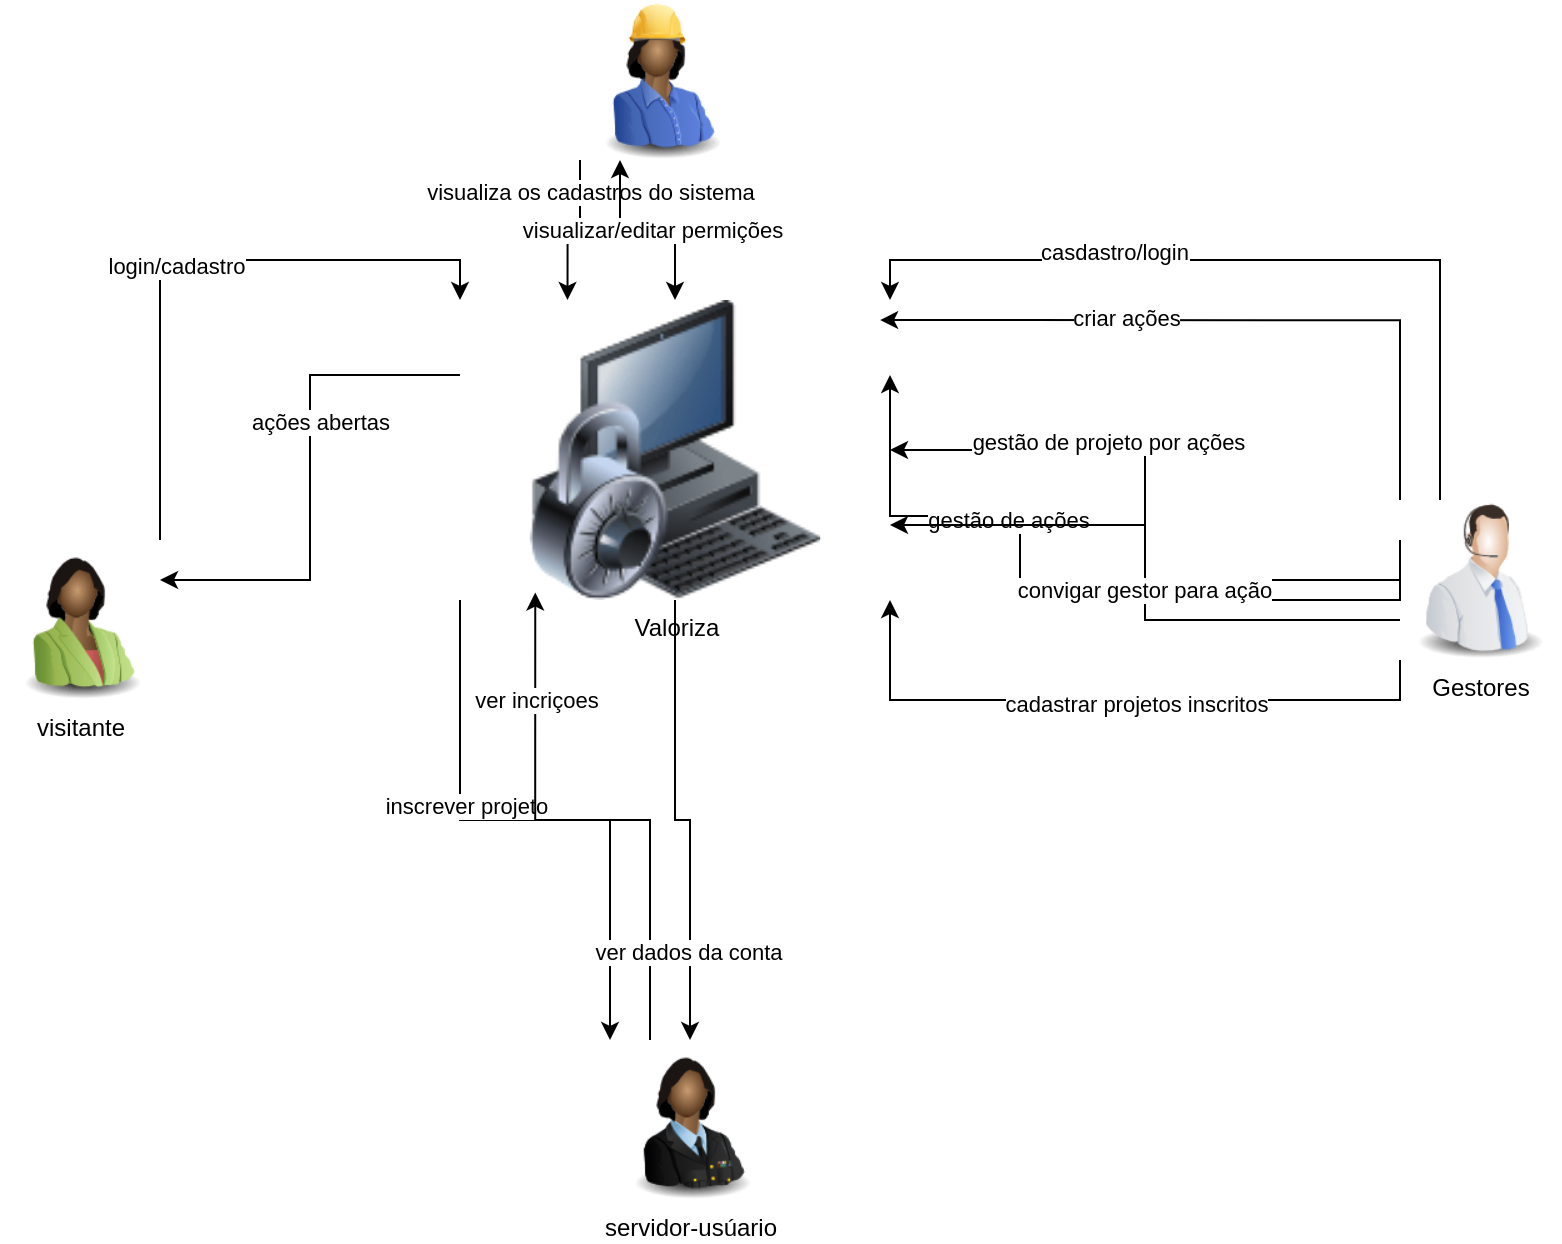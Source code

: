 <mxfile version="21.5.2" type="github">
  <diagram name="Page-1" id="FnSYKFYKJIk9WponfiXa">
    <mxGraphModel dx="1114" dy="584" grid="1" gridSize="10" guides="1" tooltips="1" connect="1" arrows="1" fold="1" page="1" pageScale="1" pageWidth="850" pageHeight="1100" math="0" shadow="0">
      <root>
        <mxCell id="0" />
        <mxCell id="1" parent="0" />
        <mxCell id="UZNenfd3J_JizV1olEOe-1" value="Valoriza" style="image;html=1;image=img/lib/clip_art/computers/Secure_System_128x128.png" parent="1" vertex="1">
          <mxGeometry x="310" y="150" width="215" height="150" as="geometry" />
        </mxCell>
        <mxCell id="UZNenfd3J_JizV1olEOe-19" style="edgeStyle=orthogonalEdgeStyle;rounded=0;orthogonalLoop=1;jettySize=auto;html=1;exitX=0;exitY=1;exitDx=0;exitDy=0;entryX=0.25;entryY=0;entryDx=0;entryDy=0;" parent="1" source="UZNenfd3J_JizV1olEOe-2" target="UZNenfd3J_JizV1olEOe-1" edge="1">
          <mxGeometry relative="1" as="geometry" />
        </mxCell>
        <mxCell id="UZNenfd3J_JizV1olEOe-20" value="&lt;font style=&quot;vertical-align: inherit;&quot;&gt;&lt;font style=&quot;vertical-align: inherit;&quot;&gt;visualiza os cadastros do sistema&lt;/font&gt;&lt;/font&gt;" style="edgeLabel;html=1;align=center;verticalAlign=middle;resizable=0;points=[];" parent="UZNenfd3J_JizV1olEOe-19" vertex="1" connectable="0">
          <mxGeometry x="-0.588" y="5" relative="1" as="geometry">
            <mxPoint as="offset" />
          </mxGeometry>
        </mxCell>
        <mxCell id="UZNenfd3J_JizV1olEOe-21" style="edgeStyle=orthogonalEdgeStyle;rounded=0;orthogonalLoop=1;jettySize=auto;html=1;exitX=0.25;exitY=1;exitDx=0;exitDy=0;entryX=0.5;entryY=0;entryDx=0;entryDy=0;startArrow=classic;startFill=1;" parent="1" source="UZNenfd3J_JizV1olEOe-2" target="UZNenfd3J_JizV1olEOe-1" edge="1">
          <mxGeometry relative="1" as="geometry" />
        </mxCell>
        <mxCell id="UZNenfd3J_JizV1olEOe-22" value="visualizar/editar permições" style="edgeLabel;html=1;align=center;verticalAlign=middle;resizable=0;points=[];" parent="UZNenfd3J_JizV1olEOe-21" vertex="1" connectable="0">
          <mxGeometry x="0.035" relative="1" as="geometry">
            <mxPoint as="offset" />
          </mxGeometry>
        </mxCell>
        <mxCell id="UZNenfd3J_JizV1olEOe-2" value="" style="image;html=1;image=img/lib/clip_art/people/Construction_Worker_Woman_Black_128x128.png" parent="1" vertex="1">
          <mxGeometry x="370" width="80" height="80" as="geometry" />
        </mxCell>
        <mxCell id="UZNenfd3J_JizV1olEOe-13" style="edgeStyle=orthogonalEdgeStyle;rounded=0;orthogonalLoop=1;jettySize=auto;html=1;exitX=0;exitY=0;exitDx=0;exitDy=0;entryX=0;entryY=1;entryDx=0;entryDy=0;startArrow=classic;startFill=1;endArrow=none;endFill=0;" parent="1" source="UZNenfd3J_JizV1olEOe-4" target="UZNenfd3J_JizV1olEOe-1" edge="1">
          <mxGeometry relative="1" as="geometry" />
        </mxCell>
        <mxCell id="UZNenfd3J_JizV1olEOe-16" value="&lt;font style=&quot;vertical-align: inherit;&quot;&gt;&lt;font style=&quot;vertical-align: inherit;&quot;&gt;inscrever projeto&lt;/font&gt;&lt;/font&gt;" style="edgeLabel;html=1;align=center;verticalAlign=middle;resizable=0;points=[];" parent="UZNenfd3J_JizV1olEOe-13" vertex="1" connectable="0">
          <mxGeometry x="0.3" y="-3" relative="1" as="geometry">
            <mxPoint as="offset" />
          </mxGeometry>
        </mxCell>
        <mxCell id="UZNenfd3J_JizV1olEOe-14" style="edgeStyle=orthogonalEdgeStyle;rounded=0;orthogonalLoop=1;jettySize=auto;html=1;exitX=0.25;exitY=0;exitDx=0;exitDy=0;entryX=0.175;entryY=0.975;entryDx=0;entryDy=0;entryPerimeter=0;" parent="1" source="UZNenfd3J_JizV1olEOe-4" target="UZNenfd3J_JizV1olEOe-1" edge="1">
          <mxGeometry relative="1" as="geometry" />
        </mxCell>
        <mxCell id="UZNenfd3J_JizV1olEOe-17" value="&lt;font style=&quot;vertical-align: inherit;&quot;&gt;&lt;font style=&quot;vertical-align: inherit;&quot;&gt;ver incriçoes&lt;/font&gt;&lt;/font&gt;" style="edgeLabel;html=1;align=center;verticalAlign=middle;resizable=0;points=[];" parent="UZNenfd3J_JizV1olEOe-14" vertex="1" connectable="0">
          <mxGeometry x="0.618" relative="1" as="geometry">
            <mxPoint as="offset" />
          </mxGeometry>
        </mxCell>
        <mxCell id="UZNenfd3J_JizV1olEOe-15" style="edgeStyle=orthogonalEdgeStyle;rounded=0;orthogonalLoop=1;jettySize=auto;html=1;exitX=0.5;exitY=0;exitDx=0;exitDy=0;entryX=0.5;entryY=1;entryDx=0;entryDy=0;startArrow=classic;startFill=1;endArrow=none;endFill=0;" parent="1" source="UZNenfd3J_JizV1olEOe-4" target="UZNenfd3J_JizV1olEOe-1" edge="1">
          <mxGeometry relative="1" as="geometry" />
        </mxCell>
        <mxCell id="UZNenfd3J_JizV1olEOe-18" value="&lt;font style=&quot;vertical-align: inherit;&quot;&gt;&lt;font style=&quot;vertical-align: inherit;&quot;&gt;ver dados da conta&lt;/font&gt;&lt;/font&gt;" style="edgeLabel;html=1;align=center;verticalAlign=middle;resizable=0;points=[];" parent="UZNenfd3J_JizV1olEOe-15" vertex="1" connectable="0">
          <mxGeometry x="-0.614" y="1" relative="1" as="geometry">
            <mxPoint as="offset" />
          </mxGeometry>
        </mxCell>
        <mxCell id="UZNenfd3J_JizV1olEOe-4" value="&lt;font style=&quot;vertical-align: inherit;&quot;&gt;&lt;font style=&quot;vertical-align: inherit;&quot;&gt;servidor-usúario&lt;/font&gt;&lt;/font&gt;" style="image;html=1;image=img/lib/clip_art/people/Military_Officer_Woman_Black_128x128.png" parent="1" vertex="1">
          <mxGeometry x="385" y="520" width="80" height="80" as="geometry" />
        </mxCell>
        <mxCell id="UZNenfd3J_JizV1olEOe-9" style="edgeStyle=orthogonalEdgeStyle;rounded=0;orthogonalLoop=1;jettySize=auto;html=1;exitX=1;exitY=0;exitDx=0;exitDy=0;entryX=0;entryY=0;entryDx=0;entryDy=0;" parent="1" source="UZNenfd3J_JizV1olEOe-6" target="UZNenfd3J_JizV1olEOe-1" edge="1">
          <mxGeometry relative="1" as="geometry" />
        </mxCell>
        <mxCell id="UZNenfd3J_JizV1olEOe-10" value="&lt;font style=&quot;vertical-align: inherit;&quot;&gt;&lt;font style=&quot;vertical-align: inherit;&quot;&gt;&lt;font style=&quot;vertical-align: inherit;&quot;&gt;&lt;font style=&quot;vertical-align: inherit;&quot;&gt;login/cadastro&lt;/font&gt;&lt;/font&gt;&lt;/font&gt;&lt;/font&gt;" style="edgeLabel;html=1;align=center;verticalAlign=middle;resizable=0;points=[];" parent="UZNenfd3J_JizV1olEOe-9" vertex="1" connectable="0">
          <mxGeometry x="-0.045" y="-3" relative="1" as="geometry">
            <mxPoint as="offset" />
          </mxGeometry>
        </mxCell>
        <mxCell id="UZNenfd3J_JizV1olEOe-11" style="edgeStyle=orthogonalEdgeStyle;rounded=0;orthogonalLoop=1;jettySize=auto;html=1;exitX=1;exitY=0.25;exitDx=0;exitDy=0;entryX=0;entryY=0.25;entryDx=0;entryDy=0;startArrow=classic;startFill=1;endArrow=none;endFill=0;" parent="1" source="UZNenfd3J_JizV1olEOe-6" target="UZNenfd3J_JizV1olEOe-1" edge="1">
          <mxGeometry relative="1" as="geometry" />
        </mxCell>
        <mxCell id="UZNenfd3J_JizV1olEOe-12" value="&lt;font style=&quot;vertical-align: inherit;&quot;&gt;&lt;font style=&quot;vertical-align: inherit;&quot;&gt;ações abertas&lt;/font&gt;&lt;/font&gt;" style="edgeLabel;html=1;align=center;verticalAlign=middle;resizable=0;points=[];" parent="UZNenfd3J_JizV1olEOe-11" vertex="1" connectable="0">
          <mxGeometry x="0.222" y="-5" relative="1" as="geometry">
            <mxPoint as="offset" />
          </mxGeometry>
        </mxCell>
        <mxCell id="UZNenfd3J_JizV1olEOe-6" value="&lt;font style=&quot;vertical-align: inherit;&quot;&gt;&lt;font style=&quot;vertical-align: inherit;&quot;&gt;visitante&lt;/font&gt;&lt;/font&gt;" style="image;html=1;image=img/lib/clip_art/people/Suit_Woman_Green_Black_128x128.png" parent="1" vertex="1">
          <mxGeometry x="80" y="270" width="80" height="80" as="geometry" />
        </mxCell>
        <mxCell id="UZNenfd3J_JizV1olEOe-23" style="edgeStyle=orthogonalEdgeStyle;rounded=0;orthogonalLoop=1;jettySize=auto;html=1;exitX=0.25;exitY=0;exitDx=0;exitDy=0;entryX=1;entryY=0;entryDx=0;entryDy=0;" parent="1" source="UZNenfd3J_JizV1olEOe-7" target="UZNenfd3J_JizV1olEOe-1" edge="1">
          <mxGeometry relative="1" as="geometry" />
        </mxCell>
        <mxCell id="UZNenfd3J_JizV1olEOe-29" value="casdastro/login" style="edgeLabel;html=1;align=center;verticalAlign=middle;resizable=0;points=[];" parent="UZNenfd3J_JizV1olEOe-23" vertex="1" connectable="0">
          <mxGeometry x="0.363" y="-4" relative="1" as="geometry">
            <mxPoint as="offset" />
          </mxGeometry>
        </mxCell>
        <mxCell id="UZNenfd3J_JizV1olEOe-24" style="edgeStyle=orthogonalEdgeStyle;rounded=0;orthogonalLoop=1;jettySize=auto;html=1;exitX=0;exitY=0.25;exitDx=0;exitDy=0;entryX=1;entryY=0.25;entryDx=0;entryDy=0;" parent="1" source="UZNenfd3J_JizV1olEOe-7" target="UZNenfd3J_JizV1olEOe-1" edge="1">
          <mxGeometry relative="1" as="geometry">
            <Array as="points">
              <mxPoint x="590" y="300" />
              <mxPoint x="590" y="258" />
            </Array>
          </mxGeometry>
        </mxCell>
        <mxCell id="UZNenfd3J_JizV1olEOe-31" value="gestão de ações" style="edgeLabel;html=1;align=center;verticalAlign=middle;resizable=0;points=[];" parent="UZNenfd3J_JizV1olEOe-24" vertex="1" connectable="0">
          <mxGeometry x="0.349" y="2" relative="1" as="geometry">
            <mxPoint as="offset" />
          </mxGeometry>
        </mxCell>
        <mxCell id="UZNenfd3J_JizV1olEOe-25" style="edgeStyle=orthogonalEdgeStyle;rounded=0;orthogonalLoop=1;jettySize=auto;html=1;exitX=0;exitY=0.5;exitDx=0;exitDy=0;entryX=1;entryY=0.5;entryDx=0;entryDy=0;" parent="1" source="UZNenfd3J_JizV1olEOe-7" target="UZNenfd3J_JizV1olEOe-1" edge="1">
          <mxGeometry relative="1" as="geometry" />
        </mxCell>
        <mxCell id="UZNenfd3J_JizV1olEOe-32" value="gestão de projeto por ações" style="edgeLabel;html=1;align=center;verticalAlign=middle;resizable=0;points=[];" parent="UZNenfd3J_JizV1olEOe-25" vertex="1" connectable="0">
          <mxGeometry x="0.318" y="-4" relative="1" as="geometry">
            <mxPoint as="offset" />
          </mxGeometry>
        </mxCell>
        <mxCell id="UZNenfd3J_JizV1olEOe-26" style="edgeStyle=orthogonalEdgeStyle;rounded=0;orthogonalLoop=1;jettySize=auto;html=1;exitX=0;exitY=0.75;exitDx=0;exitDy=0;entryX=1;entryY=0.75;entryDx=0;entryDy=0;" parent="1" source="UZNenfd3J_JizV1olEOe-7" target="UZNenfd3J_JizV1olEOe-1" edge="1">
          <mxGeometry relative="1" as="geometry" />
        </mxCell>
        <mxCell id="UZNenfd3J_JizV1olEOe-33" value="convigar gestor para ação" style="edgeLabel;html=1;align=center;verticalAlign=middle;resizable=0;points=[];" parent="UZNenfd3J_JizV1olEOe-26" vertex="1" connectable="0">
          <mxGeometry x="-0.057" y="1" relative="1" as="geometry">
            <mxPoint as="offset" />
          </mxGeometry>
        </mxCell>
        <mxCell id="UZNenfd3J_JizV1olEOe-27" style="edgeStyle=orthogonalEdgeStyle;rounded=0;orthogonalLoop=1;jettySize=auto;html=1;exitX=0;exitY=1;exitDx=0;exitDy=0;entryX=1;entryY=1;entryDx=0;entryDy=0;" parent="1" source="UZNenfd3J_JizV1olEOe-7" target="UZNenfd3J_JizV1olEOe-1" edge="1">
          <mxGeometry relative="1" as="geometry" />
        </mxCell>
        <mxCell id="UZNenfd3J_JizV1olEOe-34" value="cadastrar projetos inscritos" style="edgeLabel;html=1;align=center;verticalAlign=middle;resizable=0;points=[];" parent="UZNenfd3J_JizV1olEOe-27" vertex="1" connectable="0">
          <mxGeometry x="-0.062" y="2" relative="1" as="geometry">
            <mxPoint as="offset" />
          </mxGeometry>
        </mxCell>
        <mxCell id="UZNenfd3J_JizV1olEOe-28" style="edgeStyle=orthogonalEdgeStyle;rounded=0;orthogonalLoop=1;jettySize=auto;html=1;exitX=0;exitY=0;exitDx=0;exitDy=0;entryX=0.977;entryY=0.067;entryDx=0;entryDy=0;entryPerimeter=0;" parent="1" source="UZNenfd3J_JizV1olEOe-7" target="UZNenfd3J_JizV1olEOe-1" edge="1">
          <mxGeometry relative="1" as="geometry" />
        </mxCell>
        <mxCell id="UZNenfd3J_JizV1olEOe-30" value="criar ações" style="edgeLabel;html=1;align=center;verticalAlign=middle;resizable=0;points=[];" parent="UZNenfd3J_JizV1olEOe-28" vertex="1" connectable="0">
          <mxGeometry x="0.3" y="-1" relative="1" as="geometry">
            <mxPoint as="offset" />
          </mxGeometry>
        </mxCell>
        <mxCell id="UZNenfd3J_JizV1olEOe-7" value="Gestores" style="image;html=1;image=img/lib/clip_art/people/Telesales_Man_128x128.png" parent="1" vertex="1">
          <mxGeometry x="780" y="250" width="80" height="80" as="geometry" />
        </mxCell>
      </root>
    </mxGraphModel>
  </diagram>
</mxfile>
